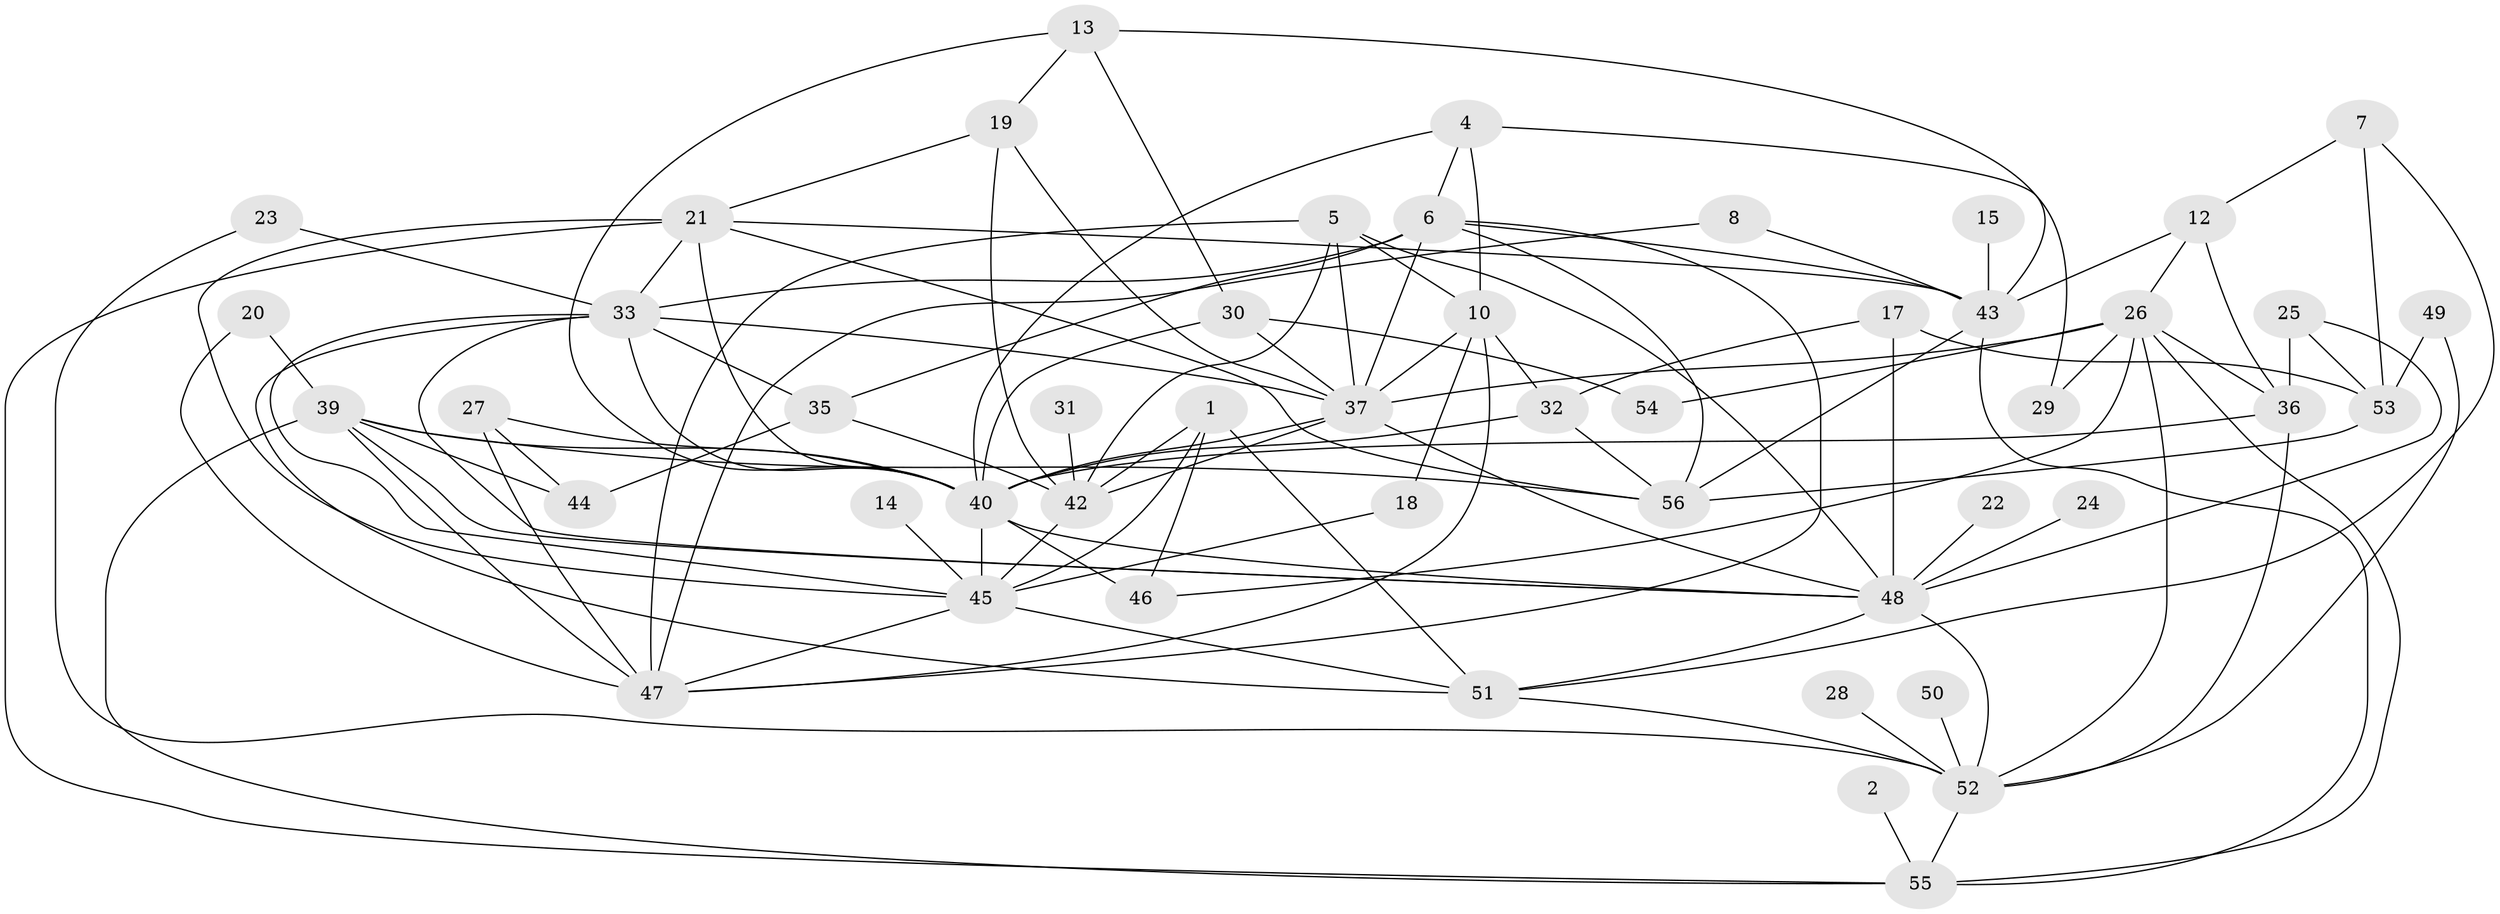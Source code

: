 // original degree distribution, {4: 0.23423423423423423, 2: 0.1891891891891892, 3: 0.16216216216216217, 6: 0.09009009009009009, 1: 0.13513513513513514, 5: 0.11711711711711711, 0: 0.05405405405405406, 7: 0.018018018018018018}
// Generated by graph-tools (version 1.1) at 2025/49/03/09/25 03:49:07]
// undirected, 49 vertices, 112 edges
graph export_dot {
graph [start="1"]
  node [color=gray90,style=filled];
  1;
  2;
  4;
  5;
  6;
  7;
  8;
  10;
  12;
  13;
  14;
  15;
  17;
  18;
  19;
  20;
  21;
  22;
  23;
  24;
  25;
  26;
  27;
  28;
  29;
  30;
  31;
  32;
  33;
  35;
  36;
  37;
  39;
  40;
  42;
  43;
  44;
  45;
  46;
  47;
  48;
  49;
  50;
  51;
  52;
  53;
  54;
  55;
  56;
  1 -- 42 [weight=1.0];
  1 -- 45 [weight=1.0];
  1 -- 46 [weight=1.0];
  1 -- 51 [weight=1.0];
  2 -- 55 [weight=1.0];
  4 -- 6 [weight=1.0];
  4 -- 10 [weight=1.0];
  4 -- 29 [weight=1.0];
  4 -- 40 [weight=1.0];
  5 -- 10 [weight=1.0];
  5 -- 37 [weight=2.0];
  5 -- 42 [weight=1.0];
  5 -- 47 [weight=1.0];
  5 -- 48 [weight=1.0];
  6 -- 33 [weight=2.0];
  6 -- 35 [weight=1.0];
  6 -- 37 [weight=1.0];
  6 -- 43 [weight=1.0];
  6 -- 47 [weight=1.0];
  6 -- 56 [weight=1.0];
  7 -- 12 [weight=1.0];
  7 -- 51 [weight=1.0];
  7 -- 53 [weight=1.0];
  8 -- 43 [weight=1.0];
  8 -- 47 [weight=1.0];
  10 -- 18 [weight=1.0];
  10 -- 32 [weight=1.0];
  10 -- 37 [weight=1.0];
  10 -- 47 [weight=1.0];
  12 -- 26 [weight=1.0];
  12 -- 36 [weight=1.0];
  12 -- 43 [weight=1.0];
  13 -- 19 [weight=1.0];
  13 -- 30 [weight=1.0];
  13 -- 40 [weight=1.0];
  13 -- 43 [weight=1.0];
  14 -- 45 [weight=1.0];
  15 -- 43 [weight=1.0];
  17 -- 32 [weight=1.0];
  17 -- 48 [weight=1.0];
  17 -- 53 [weight=1.0];
  18 -- 45 [weight=1.0];
  19 -- 21 [weight=1.0];
  19 -- 37 [weight=1.0];
  19 -- 42 [weight=1.0];
  20 -- 39 [weight=1.0];
  20 -- 47 [weight=1.0];
  21 -- 33 [weight=1.0];
  21 -- 40 [weight=1.0];
  21 -- 43 [weight=1.0];
  21 -- 45 [weight=1.0];
  21 -- 55 [weight=1.0];
  21 -- 56 [weight=1.0];
  22 -- 48 [weight=1.0];
  23 -- 33 [weight=1.0];
  23 -- 52 [weight=1.0];
  24 -- 48 [weight=1.0];
  25 -- 36 [weight=1.0];
  25 -- 48 [weight=1.0];
  25 -- 53 [weight=1.0];
  26 -- 29 [weight=1.0];
  26 -- 36 [weight=1.0];
  26 -- 37 [weight=1.0];
  26 -- 46 [weight=1.0];
  26 -- 52 [weight=1.0];
  26 -- 54 [weight=1.0];
  26 -- 55 [weight=1.0];
  27 -- 40 [weight=1.0];
  27 -- 44 [weight=1.0];
  27 -- 47 [weight=1.0];
  28 -- 52 [weight=1.0];
  30 -- 37 [weight=1.0];
  30 -- 40 [weight=1.0];
  30 -- 54 [weight=1.0];
  31 -- 42 [weight=1.0];
  32 -- 40 [weight=1.0];
  32 -- 56 [weight=1.0];
  33 -- 35 [weight=1.0];
  33 -- 37 [weight=1.0];
  33 -- 40 [weight=1.0];
  33 -- 45 [weight=1.0];
  33 -- 48 [weight=1.0];
  33 -- 51 [weight=1.0];
  35 -- 42 [weight=1.0];
  35 -- 44 [weight=1.0];
  36 -- 40 [weight=2.0];
  36 -- 52 [weight=1.0];
  37 -- 40 [weight=1.0];
  37 -- 42 [weight=1.0];
  37 -- 48 [weight=1.0];
  39 -- 40 [weight=1.0];
  39 -- 44 [weight=1.0];
  39 -- 47 [weight=2.0];
  39 -- 48 [weight=1.0];
  39 -- 55 [weight=1.0];
  39 -- 56 [weight=1.0];
  40 -- 45 [weight=2.0];
  40 -- 46 [weight=2.0];
  40 -- 48 [weight=1.0];
  42 -- 45 [weight=1.0];
  43 -- 55 [weight=1.0];
  43 -- 56 [weight=1.0];
  45 -- 47 [weight=1.0];
  45 -- 51 [weight=1.0];
  48 -- 51 [weight=1.0];
  48 -- 52 [weight=1.0];
  49 -- 52 [weight=1.0];
  49 -- 53 [weight=1.0];
  50 -- 52 [weight=1.0];
  51 -- 52 [weight=1.0];
  52 -- 55 [weight=1.0];
  53 -- 56 [weight=1.0];
}
